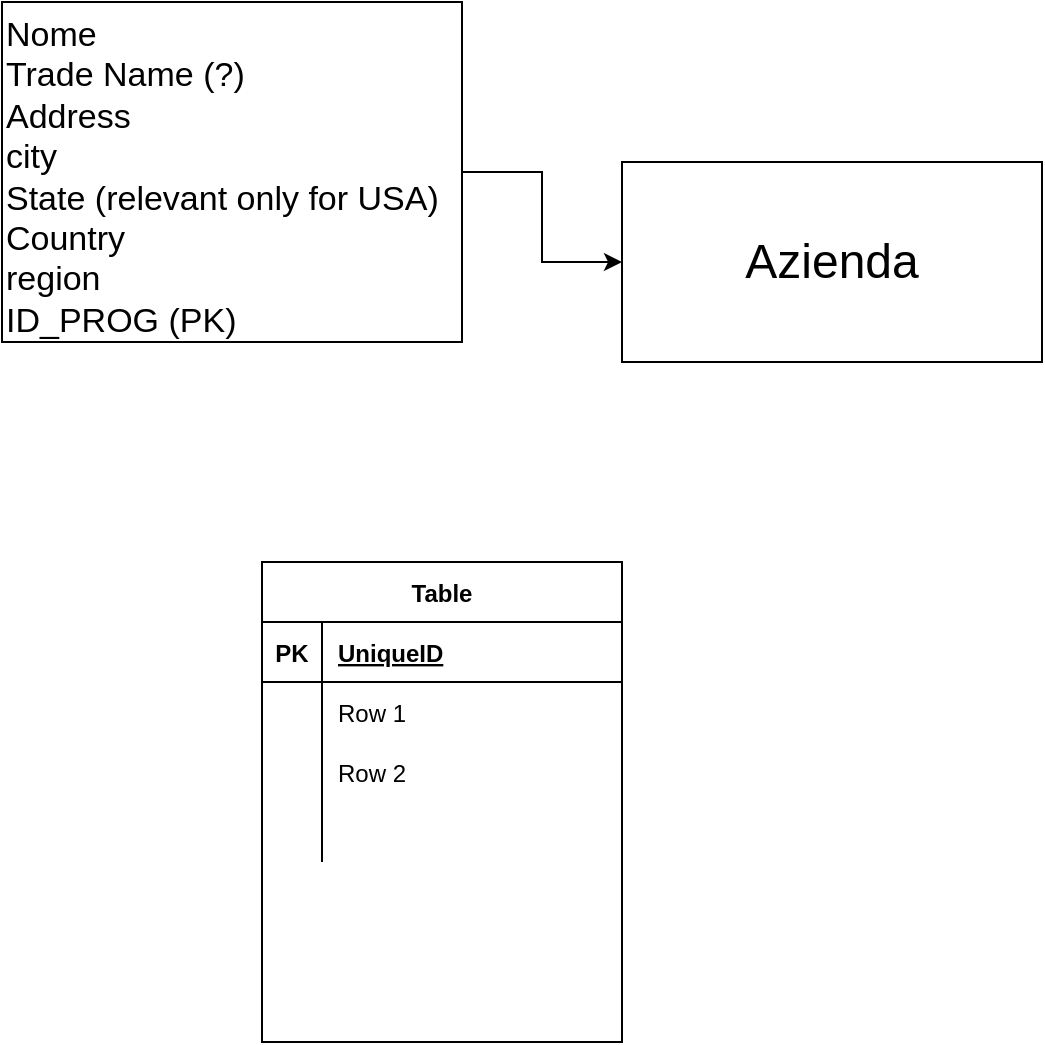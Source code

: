 <mxfile version="15.7.3" type="device"><diagram id="JfaGgTtj0OYk9Wliw-nd" name="Pagina-1"><mxGraphModel dx="1037" dy="640" grid="1" gridSize="10" guides="1" tooltips="1" connect="1" arrows="1" fold="1" page="1" pageScale="1" pageWidth="1169" pageHeight="827" math="0" shadow="0"><root><mxCell id="0"/><mxCell id="1" parent="0"/><mxCell id="40npYL84uznIqUC5Pxym-1" value="Azienda" style="rounded=0;whiteSpace=wrap;html=1;fontSize=24;" parent="1" vertex="1"><mxGeometry x="380" y="200" width="210" height="100" as="geometry"/></mxCell><mxCell id="40npYL84uznIqUC5Pxym-4" style="edgeStyle=orthogonalEdgeStyle;rounded=0;orthogonalLoop=1;jettySize=auto;html=1;exitX=1;exitY=0.5;exitDx=0;exitDy=0;fontSize=17;" parent="1" source="40npYL84uznIqUC5Pxym-3" target="40npYL84uznIqUC5Pxym-1" edge="1"><mxGeometry relative="1" as="geometry"/></mxCell><mxCell id="40npYL84uznIqUC5Pxym-3" value="Nome&lt;br&gt;Trade Name (?)&lt;br style=&quot;font-size: 17px&quot;&gt;Address&lt;br style=&quot;font-size: 17px&quot;&gt;city&lt;br style=&quot;font-size: 17px&quot;&gt;State (relevant only for USA)&lt;br&gt;Country&lt;br&gt;region&lt;br&gt;ID_PROG (PK)" style="text;html=1;strokeColor=default;fillColor=none;align=left;verticalAlign=top;whiteSpace=wrap;rounded=0;fontSize=17;" parent="1" vertex="1"><mxGeometry x="70" y="120" width="230" height="170" as="geometry"/></mxCell><mxCell id="KJVhd7CyF4HbOjhxY-HL-1" value="Table" style="shape=table;startSize=30;container=1;collapsible=1;childLayout=tableLayout;fixedRows=1;rowLines=0;fontStyle=1;align=center;resizeLast=1;" vertex="1" parent="1"><mxGeometry x="200" y="400" width="180" height="240" as="geometry"/></mxCell><mxCell id="KJVhd7CyF4HbOjhxY-HL-2" value="" style="shape=partialRectangle;collapsible=0;dropTarget=0;pointerEvents=0;fillColor=none;top=0;left=0;bottom=1;right=0;points=[[0,0.5],[1,0.5]];portConstraint=eastwest;" vertex="1" parent="KJVhd7CyF4HbOjhxY-HL-1"><mxGeometry y="30" width="180" height="30" as="geometry"/></mxCell><mxCell id="KJVhd7CyF4HbOjhxY-HL-3" value="PK" style="shape=partialRectangle;connectable=0;fillColor=none;top=0;left=0;bottom=0;right=0;fontStyle=1;overflow=hidden;" vertex="1" parent="KJVhd7CyF4HbOjhxY-HL-2"><mxGeometry width="30" height="30" as="geometry"><mxRectangle width="30" height="30" as="alternateBounds"/></mxGeometry></mxCell><mxCell id="KJVhd7CyF4HbOjhxY-HL-4" value="UniqueID" style="shape=partialRectangle;connectable=0;fillColor=none;top=0;left=0;bottom=0;right=0;align=left;spacingLeft=6;fontStyle=5;overflow=hidden;" vertex="1" parent="KJVhd7CyF4HbOjhxY-HL-2"><mxGeometry x="30" width="150" height="30" as="geometry"><mxRectangle width="150" height="30" as="alternateBounds"/></mxGeometry></mxCell><mxCell id="KJVhd7CyF4HbOjhxY-HL-5" value="" style="shape=partialRectangle;collapsible=0;dropTarget=0;pointerEvents=0;fillColor=none;top=0;left=0;bottom=0;right=0;points=[[0,0.5],[1,0.5]];portConstraint=eastwest;" vertex="1" parent="KJVhd7CyF4HbOjhxY-HL-1"><mxGeometry y="60" width="180" height="30" as="geometry"/></mxCell><mxCell id="KJVhd7CyF4HbOjhxY-HL-6" value="" style="shape=partialRectangle;connectable=0;fillColor=none;top=0;left=0;bottom=0;right=0;editable=1;overflow=hidden;" vertex="1" parent="KJVhd7CyF4HbOjhxY-HL-5"><mxGeometry width="30" height="30" as="geometry"><mxRectangle width="30" height="30" as="alternateBounds"/></mxGeometry></mxCell><mxCell id="KJVhd7CyF4HbOjhxY-HL-7" value="Row 1" style="shape=partialRectangle;connectable=0;fillColor=none;top=0;left=0;bottom=0;right=0;align=left;spacingLeft=6;overflow=hidden;" vertex="1" parent="KJVhd7CyF4HbOjhxY-HL-5"><mxGeometry x="30" width="150" height="30" as="geometry"><mxRectangle width="150" height="30" as="alternateBounds"/></mxGeometry></mxCell><mxCell id="KJVhd7CyF4HbOjhxY-HL-8" value="" style="shape=partialRectangle;collapsible=0;dropTarget=0;pointerEvents=0;fillColor=none;top=0;left=0;bottom=0;right=0;points=[[0,0.5],[1,0.5]];portConstraint=eastwest;" vertex="1" parent="KJVhd7CyF4HbOjhxY-HL-1"><mxGeometry y="90" width="180" height="30" as="geometry"/></mxCell><mxCell id="KJVhd7CyF4HbOjhxY-HL-9" value="" style="shape=partialRectangle;connectable=0;fillColor=none;top=0;left=0;bottom=0;right=0;editable=1;overflow=hidden;" vertex="1" parent="KJVhd7CyF4HbOjhxY-HL-8"><mxGeometry width="30" height="30" as="geometry"><mxRectangle width="30" height="30" as="alternateBounds"/></mxGeometry></mxCell><mxCell id="KJVhd7CyF4HbOjhxY-HL-10" value="Row 2" style="shape=partialRectangle;connectable=0;fillColor=none;top=0;left=0;bottom=0;right=0;align=left;spacingLeft=6;overflow=hidden;" vertex="1" parent="KJVhd7CyF4HbOjhxY-HL-8"><mxGeometry x="30" width="150" height="30" as="geometry"><mxRectangle width="150" height="30" as="alternateBounds"/></mxGeometry></mxCell><mxCell id="KJVhd7CyF4HbOjhxY-HL-11" value="" style="shape=partialRectangle;collapsible=0;dropTarget=0;pointerEvents=0;fillColor=none;top=0;left=0;bottom=0;right=0;points=[[0,0.5],[1,0.5]];portConstraint=eastwest;" vertex="1" parent="KJVhd7CyF4HbOjhxY-HL-1"><mxGeometry y="120" width="180" height="30" as="geometry"/></mxCell><mxCell id="KJVhd7CyF4HbOjhxY-HL-12" value="" style="shape=partialRectangle;connectable=0;fillColor=none;top=0;left=0;bottom=0;right=0;editable=1;overflow=hidden;" vertex="1" parent="KJVhd7CyF4HbOjhxY-HL-11"><mxGeometry width="30" height="30" as="geometry"><mxRectangle width="30" height="30" as="alternateBounds"/></mxGeometry></mxCell><mxCell id="KJVhd7CyF4HbOjhxY-HL-13" value="" style="shape=partialRectangle;connectable=0;fillColor=none;top=0;left=0;bottom=0;right=0;align=left;spacingLeft=6;overflow=hidden;" vertex="1" parent="KJVhd7CyF4HbOjhxY-HL-11"><mxGeometry x="30" width="150" height="30" as="geometry"><mxRectangle width="150" height="30" as="alternateBounds"/></mxGeometry></mxCell></root></mxGraphModel></diagram></mxfile>